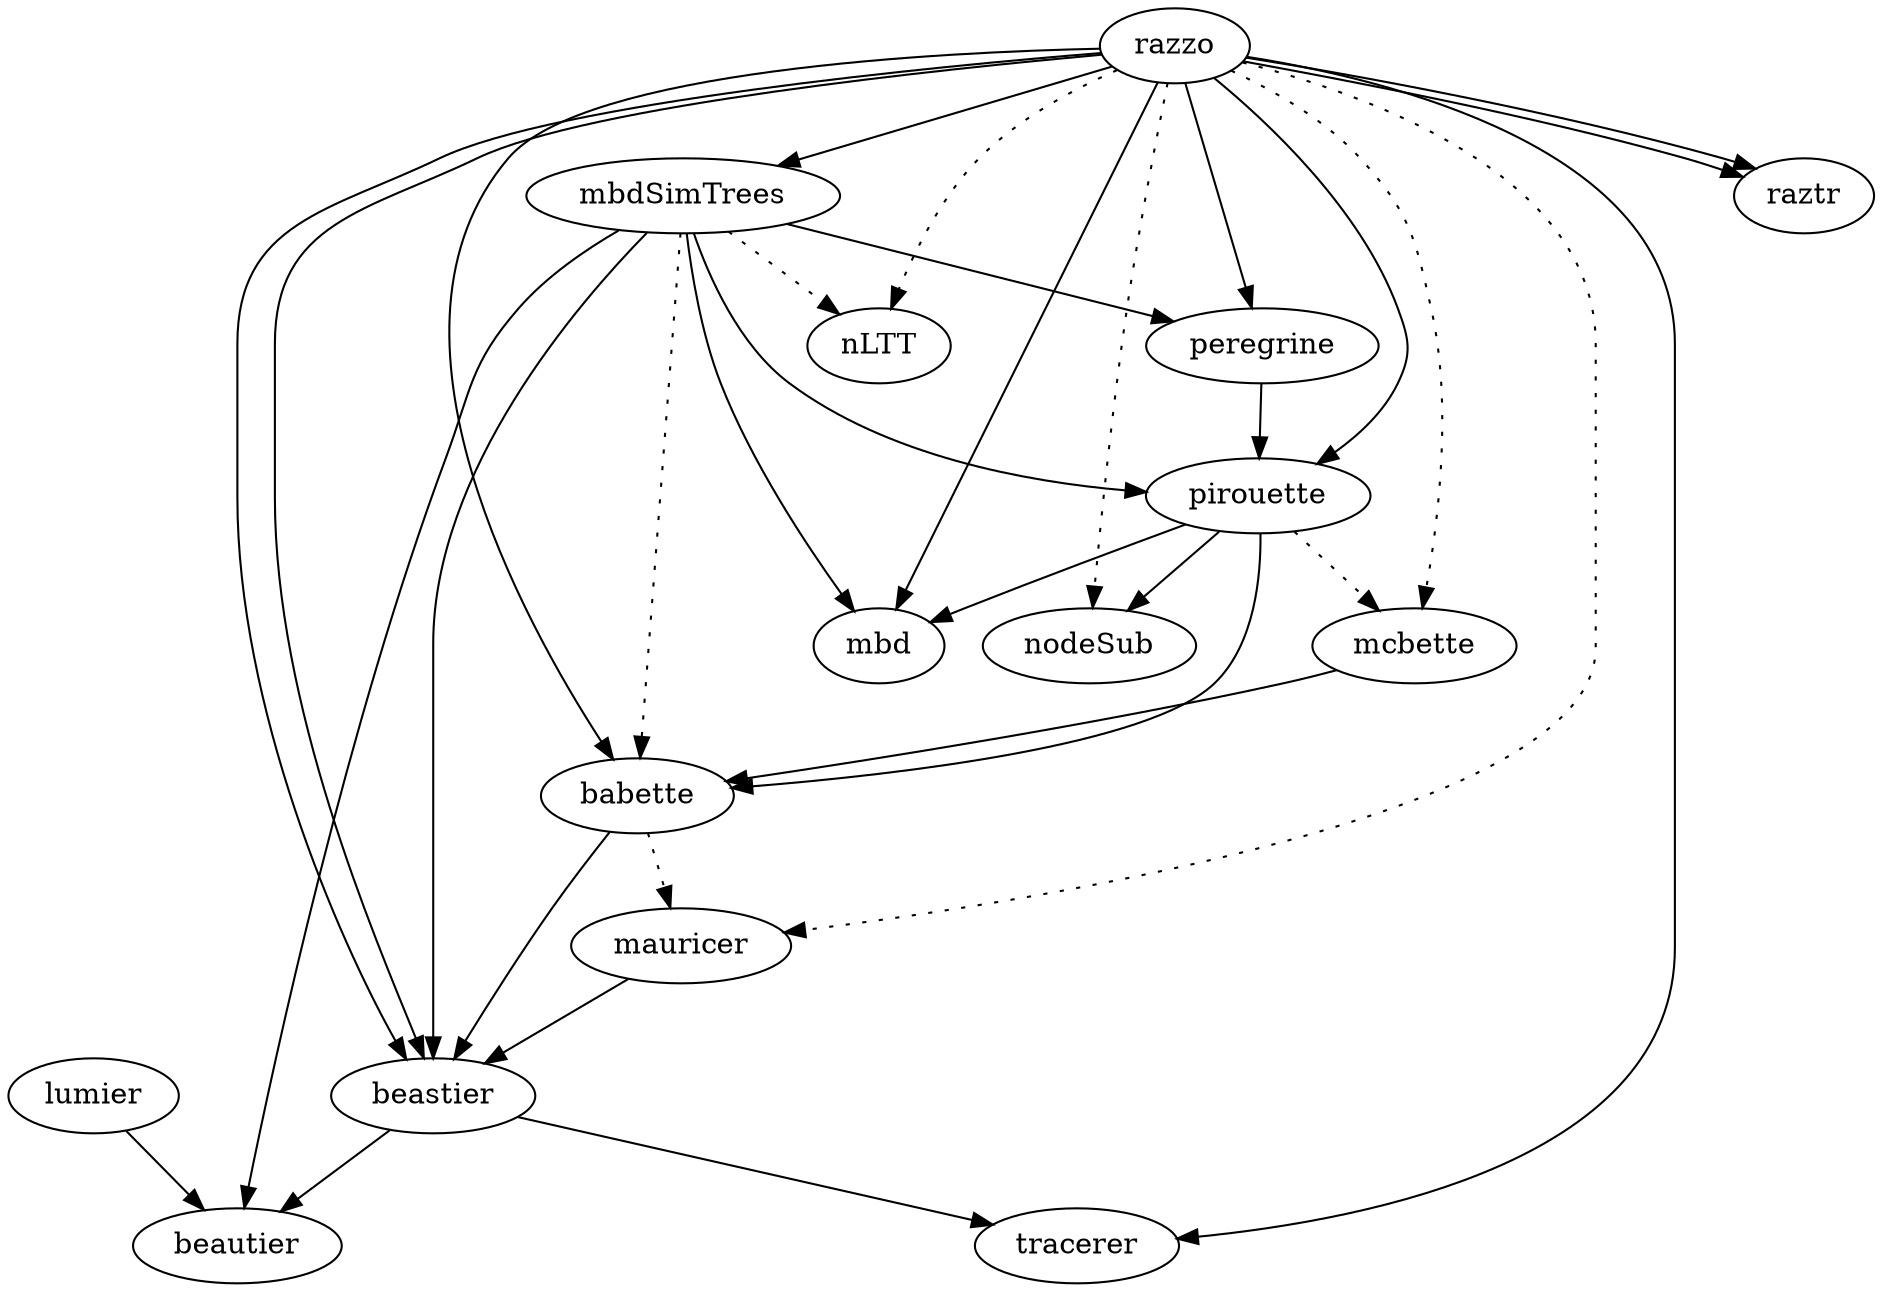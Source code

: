 digraph G
{
  babette -> beastier;
  babette -> mauricer [style=dotted];
  mauricer -> beastier;
  beastier -> tracerer;
  beastier -> beautier;
  lumier -> beautier;
  mcbette -> babette;
  pirouette -> babette;
  pirouette -> mcbette [style=dotted];
  pirouette -> mbd;
  pirouette -> nodeSub;
  peregrine -> pirouette;
  razzo -> pirouette;
  razzo -> peregrine;
  razzo -> raztr;
  razzo -> beastier;
  razzo -> beastier;
  razzo -> mbd;
  razzo -> mbdSimTrees;
  razzo -> babette;
  razzo -> tracerer;
  razzo -> raztr;
  razzo -> mauricer [style=dotted];
  razzo -> mcbette [style=dotted];
  razzo -> nLTT [style=dotted];
  razzo -> nodeSub [style=dotted];
  mbdSimTrees -> beastier;
  mbdSimTrees -> beautier;
  mbdSimTrees -> mbd;
  mbdSimTrees -> peregrine;
  mbdSimTrees -> pirouette;
  mbdSimTrees -> babette [style=dotted];
  mbdSimTrees -> nLTT [style=dotted];
}
